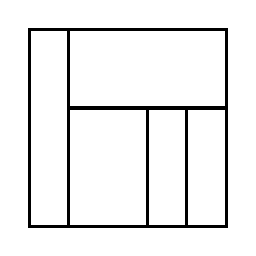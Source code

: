 \begin{tikzpicture}[very thick, scale=.5]
    \draw (0,0) rectangle (1,5);
    \draw (1,3) rectangle (5,5);
    \draw (1,0) rectangle (3,3);
    \draw (3,0) rectangle (4,3);
    \draw (4,0) rectangle (5,3);
\end{tikzpicture}
